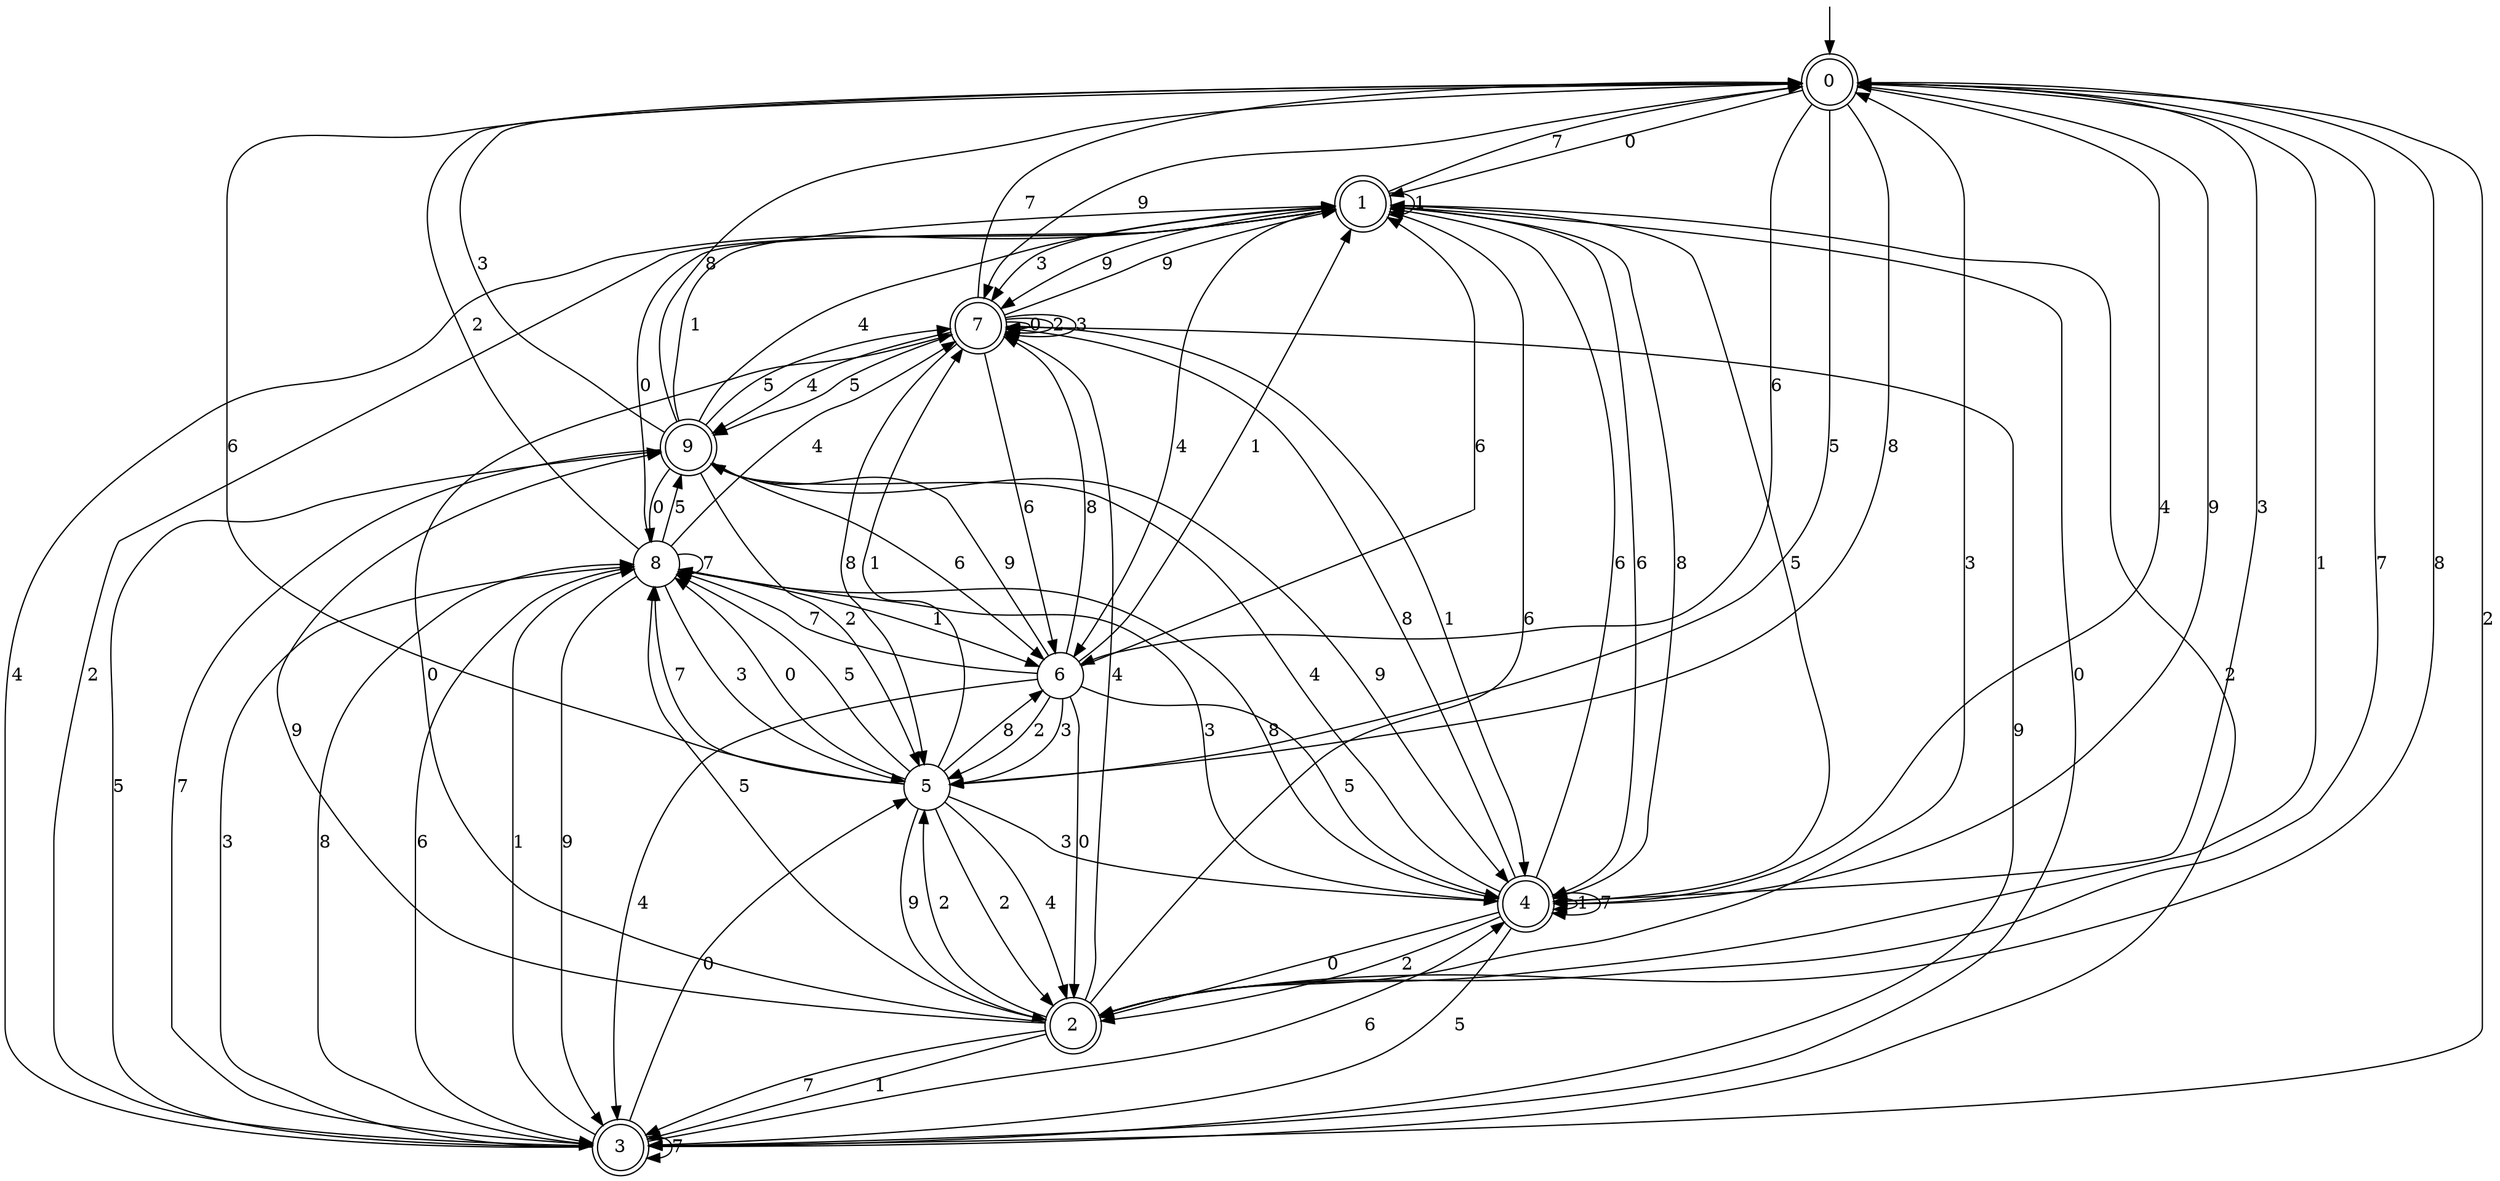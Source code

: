digraph g {

	s0 [shape="doublecircle" label="0"];
	s1 [shape="doublecircle" label="1"];
	s2 [shape="doublecircle" label="2"];
	s3 [shape="doublecircle" label="3"];
	s4 [shape="doublecircle" label="4"];
	s5 [shape="circle" label="5"];
	s6 [shape="circle" label="6"];
	s7 [shape="doublecircle" label="7"];
	s8 [shape="circle" label="8"];
	s9 [shape="doublecircle" label="9"];
	s0 -> s1 [label="0"];
	s0 -> s2 [label="1"];
	s0 -> s3 [label="2"];
	s0 -> s4 [label="3"];
	s0 -> s4 [label="4"];
	s0 -> s5 [label="5"];
	s0 -> s6 [label="6"];
	s0 -> s2 [label="7"];
	s0 -> s5 [label="8"];
	s0 -> s7 [label="9"];
	s1 -> s3 [label="0"];
	s1 -> s1 [label="1"];
	s1 -> s3 [label="2"];
	s1 -> s7 [label="3"];
	s1 -> s6 [label="4"];
	s1 -> s4 [label="5"];
	s1 -> s4 [label="6"];
	s1 -> s0 [label="7"];
	s1 -> s4 [label="8"];
	s1 -> s7 [label="9"];
	s2 -> s7 [label="0"];
	s2 -> s3 [label="1"];
	s2 -> s5 [label="2"];
	s2 -> s0 [label="3"];
	s2 -> s7 [label="4"];
	s2 -> s8 [label="5"];
	s2 -> s1 [label="6"];
	s2 -> s3 [label="7"];
	s2 -> s0 [label="8"];
	s2 -> s9 [label="9"];
	s3 -> s5 [label="0"];
	s3 -> s8 [label="1"];
	s3 -> s1 [label="2"];
	s3 -> s8 [label="3"];
	s3 -> s1 [label="4"];
	s3 -> s9 [label="5"];
	s3 -> s4 [label="6"];
	s3 -> s3 [label="7"];
	s3 -> s8 [label="8"];
	s3 -> s7 [label="9"];
	s4 -> s2 [label="0"];
	s4 -> s4 [label="1"];
	s4 -> s2 [label="2"];
	s4 -> s8 [label="3"];
	s4 -> s9 [label="4"];
	s4 -> s3 [label="5"];
	s4 -> s1 [label="6"];
	s4 -> s4 [label="7"];
	s4 -> s7 [label="8"];
	s4 -> s0 [label="9"];
	s5 -> s8 [label="0"];
	s5 -> s7 [label="1"];
	s5 -> s2 [label="2"];
	s5 -> s4 [label="3"];
	s5 -> s2 [label="4"];
	s5 -> s8 [label="5"];
	s5 -> s0 [label="6"];
	s5 -> s8 [label="7"];
	s5 -> s6 [label="8"];
	s5 -> s2 [label="9"];
	s6 -> s2 [label="0"];
	s6 -> s1 [label="1"];
	s6 -> s5 [label="2"];
	s6 -> s5 [label="3"];
	s6 -> s3 [label="4"];
	s6 -> s4 [label="5"];
	s6 -> s1 [label="6"];
	s6 -> s8 [label="7"];
	s6 -> s7 [label="8"];
	s6 -> s9 [label="9"];
	s7 -> s7 [label="0"];
	s7 -> s4 [label="1"];
	s7 -> s7 [label="2"];
	s7 -> s7 [label="3"];
	s7 -> s9 [label="4"];
	s7 -> s9 [label="5"];
	s7 -> s6 [label="6"];
	s7 -> s0 [label="7"];
	s7 -> s5 [label="8"];
	s7 -> s1 [label="9"];
	s8 -> s1 [label="0"];
	s8 -> s6 [label="1"];
	s8 -> s0 [label="2"];
	s8 -> s5 [label="3"];
	s8 -> s7 [label="4"];
	s8 -> s9 [label="5"];
	s8 -> s3 [label="6"];
	s8 -> s8 [label="7"];
	s8 -> s4 [label="8"];
	s8 -> s3 [label="9"];
	s9 -> s8 [label="0"];
	s9 -> s1 [label="1"];
	s9 -> s5 [label="2"];
	s9 -> s0 [label="3"];
	s9 -> s1 [label="4"];
	s9 -> s7 [label="5"];
	s9 -> s6 [label="6"];
	s9 -> s3 [label="7"];
	s9 -> s0 [label="8"];
	s9 -> s4 [label="9"];

__start0 [label="" shape="none" width="0" height="0"];
__start0 -> s0;

}
